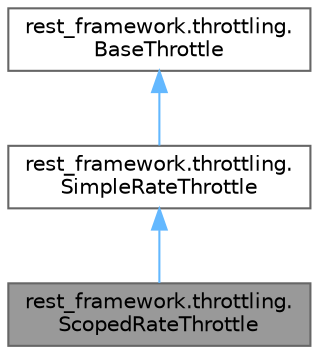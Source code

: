 digraph "rest_framework.throttling.ScopedRateThrottle"
{
 // LATEX_PDF_SIZE
  bgcolor="transparent";
  edge [fontname=Helvetica,fontsize=10,labelfontname=Helvetica,labelfontsize=10];
  node [fontname=Helvetica,fontsize=10,shape=box,height=0.2,width=0.4];
  Node1 [id="Node000001",label="rest_framework.throttling.\lScopedRateThrottle",height=0.2,width=0.4,color="gray40", fillcolor="grey60", style="filled", fontcolor="black",tooltip=" "];
  Node2 -> Node1 [id="edge3_Node000001_Node000002",dir="back",color="steelblue1",style="solid",tooltip=" "];
  Node2 [id="Node000002",label="rest_framework.throttling.\lSimpleRateThrottle",height=0.2,width=0.4,color="gray40", fillcolor="white", style="filled",URL="$classrest__framework_1_1throttling_1_1SimpleRateThrottle.html",tooltip=" "];
  Node3 -> Node2 [id="edge4_Node000002_Node000003",dir="back",color="steelblue1",style="solid",tooltip=" "];
  Node3 [id="Node000003",label="rest_framework.throttling.\lBaseThrottle",height=0.2,width=0.4,color="gray40", fillcolor="white", style="filled",URL="$classrest__framework_1_1throttling_1_1BaseThrottle.html",tooltip=" "];
}
